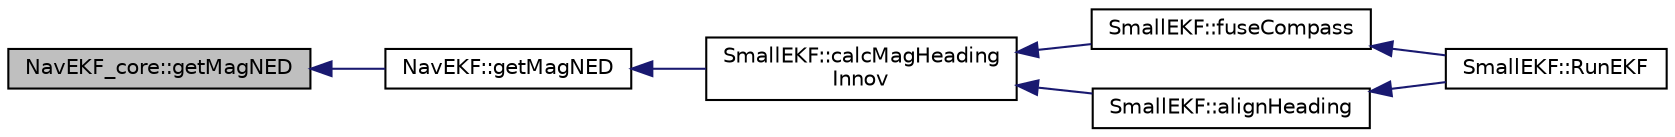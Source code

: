 digraph "NavEKF_core::getMagNED"
{
 // INTERACTIVE_SVG=YES
  edge [fontname="Helvetica",fontsize="10",labelfontname="Helvetica",labelfontsize="10"];
  node [fontname="Helvetica",fontsize="10",shape=record];
  rankdir="LR";
  Node1 [label="NavEKF_core::getMagNED",height=0.2,width=0.4,color="black", fillcolor="grey75", style="filled", fontcolor="black"];
  Node1 -> Node2 [dir="back",color="midnightblue",fontsize="10",style="solid",fontname="Helvetica"];
  Node2 [label="NavEKF::getMagNED",height=0.2,width=0.4,color="black", fillcolor="white", style="filled",URL="$classNavEKF.html#a1bccd4b8bcc129f2daabf04b02a44bf3"];
  Node2 -> Node3 [dir="back",color="midnightblue",fontsize="10",style="solid",fontname="Helvetica"];
  Node3 [label="SmallEKF::calcMagHeading\lInnov",height=0.2,width=0.4,color="black", fillcolor="white", style="filled",URL="$classSmallEKF.html#a991c54283e43ee0867269119746731f5"];
  Node3 -> Node4 [dir="back",color="midnightblue",fontsize="10",style="solid",fontname="Helvetica"];
  Node4 [label="SmallEKF::fuseCompass",height=0.2,width=0.4,color="black", fillcolor="white", style="filled",URL="$classSmallEKF.html#a7149793dd06bfb4eec2c0619b2aa2ff0"];
  Node4 -> Node5 [dir="back",color="midnightblue",fontsize="10",style="solid",fontname="Helvetica"];
  Node5 [label="SmallEKF::RunEKF",height=0.2,width=0.4,color="black", fillcolor="white", style="filled",URL="$classSmallEKF.html#a2085035fbcf013282be948f977080cf9"];
  Node3 -> Node6 [dir="back",color="midnightblue",fontsize="10",style="solid",fontname="Helvetica"];
  Node6 [label="SmallEKF::alignHeading",height=0.2,width=0.4,color="black", fillcolor="white", style="filled",URL="$classSmallEKF.html#a795189f59fa31ed5b397a15f91408f70"];
  Node6 -> Node5 [dir="back",color="midnightblue",fontsize="10",style="solid",fontname="Helvetica"];
}
